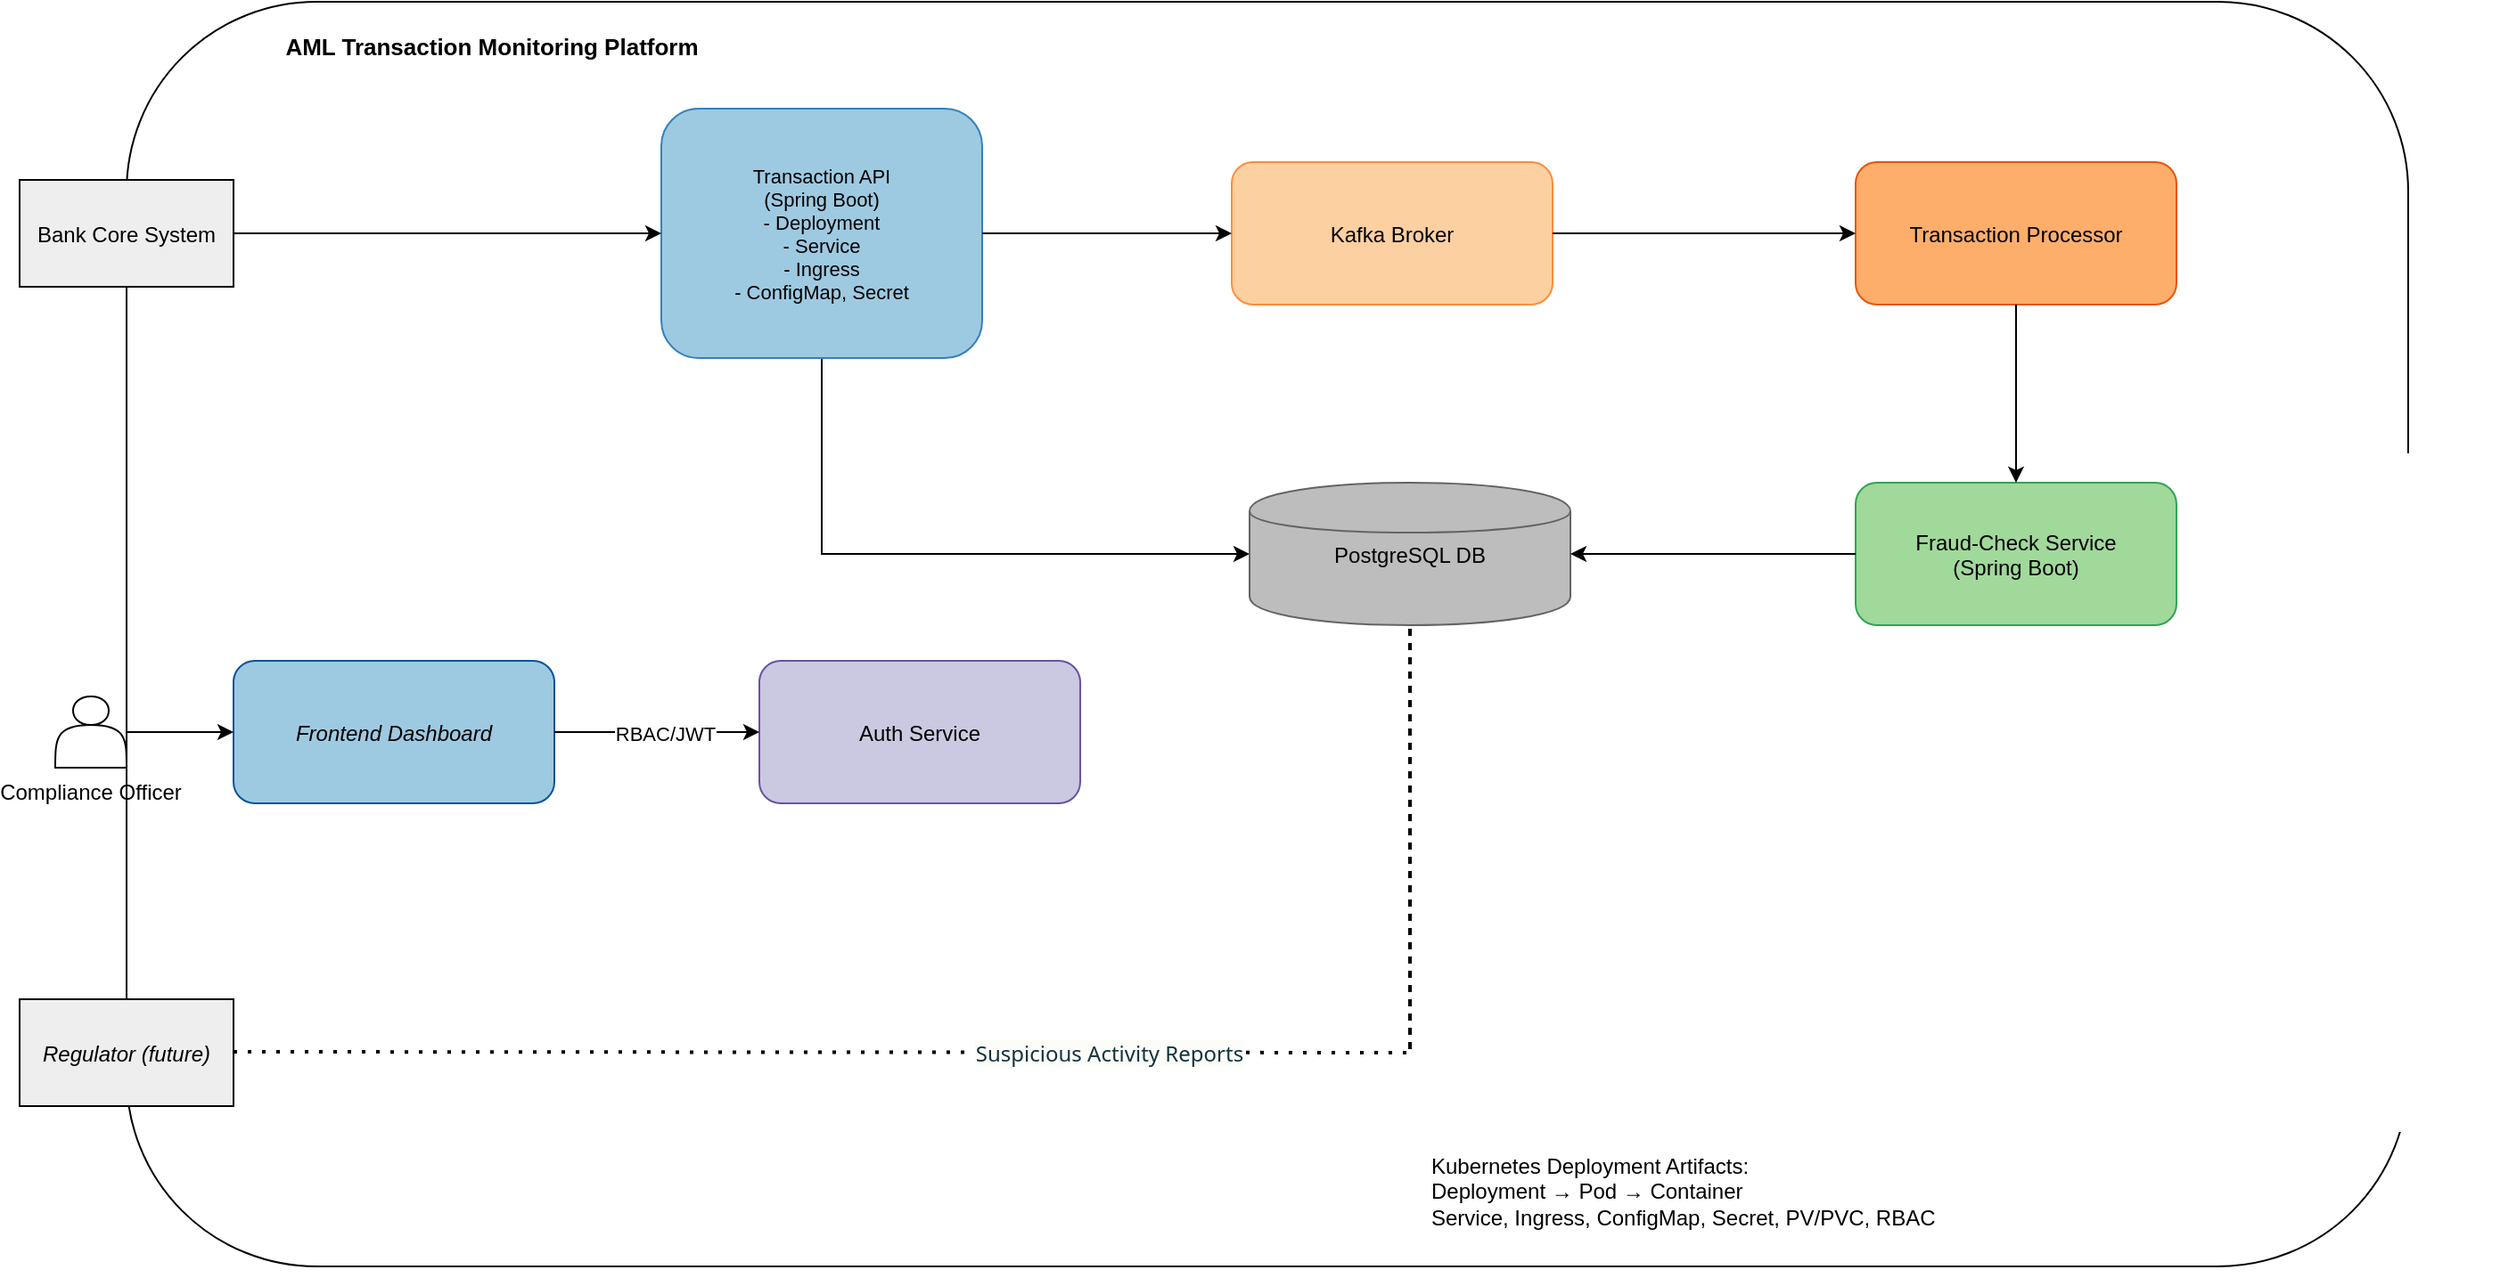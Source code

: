 <mxfile version="28.0.4">
  <diagram name="AML Transaction Monitoring C4" id="aml-tx-monitoring">
    <mxGraphModel dx="1956" dy="604" grid="1" gridSize="10" guides="1" tooltips="1" connect="1" arrows="1" fold="1" page="1" pageScale="1" pageWidth="850" pageHeight="1100" math="0" shadow="0">
      <root>
        <mxCell id="0" />
        <mxCell id="1" parent="0" />
        <mxCell id="2" value="" style="shape=rectangle;rounded=1;strokeColor=#000000;fillColor=#ffffff;fontStyle=1;" parent="1" vertex="1">
          <mxGeometry x="70" y="10" width="1280" height="710" as="geometry" />
        </mxCell>
        <mxCell id="actor1" value="Compliance Officer" style="shape=actor;verticalLabelPosition=bottom;verticalAlign=top;" parent="1" vertex="1">
          <mxGeometry x="30" y="400" width="40" height="40" as="geometry" />
        </mxCell>
        <mxCell id="actor2" value="Bank Core System" style="shape=rectangle;fillColor=#eeeeee;" parent="1" vertex="1">
          <mxGeometry x="10" y="110" width="120" height="60" as="geometry" />
        </mxCell>
        <mxCell id="actor3" value="Regulator (future)" style="shape=rectangle;fillColor=#eeeeee;fontStyle=2;" parent="1" vertex="1">
          <mxGeometry x="10" y="570" width="120" height="60" as="geometry" />
        </mxCell>
        <mxCell id="6ixCsxkOULLU1ZAqAfyu-21" value="" style="edgeStyle=orthogonalEdgeStyle;rounded=0;orthogonalLoop=1;jettySize=auto;html=1;entryX=0;entryY=0.5;entryDx=0;entryDy=0;" edge="1" parent="1" source="api" target="db">
          <mxGeometry relative="1" as="geometry">
            <mxPoint x="280" y="300" as="targetPoint" />
            <Array as="points">
              <mxPoint x="460" y="320" />
            </Array>
          </mxGeometry>
        </mxCell>
        <mxCell id="api" value="Transaction API&#xa;(Spring Boot)&#xa;- Deployment&#xa;- Service&#xa;- Ingress&#xa;- ConfigMap, Secret" style="shape=rectangle;rounded=1;fillColor=#9ecae1;strokeColor=#3182bd;fontSize=11;align=center;" parent="1" vertex="1">
          <mxGeometry x="370" y="70" width="180" height="140" as="geometry" />
        </mxCell>
        <mxCell id="kafka" value="Kafka Broker" style="shape=rectangle;rounded=1;fillColor=#fdd0a2;strokeColor=#fd8d3c;" parent="1" vertex="1">
          <mxGeometry x="690" y="100" width="180" height="80" as="geometry" />
        </mxCell>
        <mxCell id="processor" value="Transaction Processor" style="shape=rectangle;rounded=1;fillColor=#fdae6b;strokeColor=#e6550d;" parent="1" vertex="1">
          <mxGeometry x="1040" y="100" width="180" height="80" as="geometry" />
        </mxCell>
        <mxCell id="fraud" value="Fraud-Check Service&#xa;(Spring Boot)" style="shape=rectangle;rounded=1;fillColor=#a1d99b;strokeColor=#31a354;" parent="1" vertex="1">
          <mxGeometry x="1040" y="280" width="180" height="80" as="geometry" />
        </mxCell>
        <mxCell id="db" value="PostgreSQL DB" style="shape=cylinder;fillColor=#bdbdbd;strokeColor=#636363;" parent="1" vertex="1">
          <mxGeometry x="700" y="280" width="180" height="80" as="geometry" />
        </mxCell>
        <mxCell id="auth" value="Auth Service" style="shape=rectangle;rounded=1;fillColor=#cbc9e2;strokeColor=#6a51a3;" parent="1" vertex="1">
          <mxGeometry x="425" y="380" width="180" height="80" as="geometry" />
        </mxCell>
        <mxCell id="ui" value="Frontend Dashboard" style="shape=rectangle;rounded=1;fillColor=#9ecae1;strokeColor=#08519c;fontStyle=2;" parent="1" vertex="1">
          <mxGeometry x="130" y="380" width="180" height="80" as="geometry" />
        </mxCell>
        <mxCell id="flow1" style="edgeStyle=orthogonalEdgeStyle;rounded=0;strokeColor=#000000;" parent="1" source="actor2" target="api" edge="1">
          <mxGeometry relative="1" as="geometry" />
        </mxCell>
        <mxCell id="flow2" style="edgeStyle=orthogonalEdgeStyle;rounded=0;strokeColor=#000000;" parent="1" source="api" target="kafka" edge="1">
          <mxGeometry relative="1" as="geometry" />
        </mxCell>
        <mxCell id="flow3" style="edgeStyle=orthogonalEdgeStyle;rounded=0;strokeColor=#000000;" parent="1" source="kafka" target="processor" edge="1">
          <mxGeometry relative="1" as="geometry" />
        </mxCell>
        <mxCell id="flow4" style="edgeStyle=orthogonalEdgeStyle;rounded=0;strokeColor=#000000;" parent="1" source="processor" target="fraud" edge="1">
          <mxGeometry relative="1" as="geometry" />
        </mxCell>
        <mxCell id="flow5" style="edgeStyle=orthogonalEdgeStyle;rounded=0;strokeColor=#000000;" parent="1" source="fraud" target="db" edge="1">
          <mxGeometry relative="1" as="geometry" />
        </mxCell>
        <mxCell id="flow6" style="edgeStyle=orthogonalEdgeStyle;rounded=0;strokeColor=#000000;" parent="1" source="actor1" target="ui" edge="1">
          <mxGeometry relative="1" as="geometry" />
        </mxCell>
        <mxCell id="flow7" style="edgeStyle=orthogonalEdgeStyle;rounded=0;strokeColor=#000000;" parent="1" source="ui" target="auth" edge="1">
          <mxGeometry relative="1" as="geometry" />
        </mxCell>
        <mxCell id="6ixCsxkOULLU1ZAqAfyu-24" value="RBAC/JWT" style="edgeLabel;html=1;align=center;verticalAlign=middle;resizable=0;points=[];" vertex="1" connectable="0" parent="flow7">
          <mxGeometry x="0.076" y="-1" relative="1" as="geometry">
            <mxPoint as="offset" />
          </mxGeometry>
        </mxCell>
        <mxCell id="legend" value="Kubernetes Deployment Artifacts:&lt;br&gt;Deployment → Pod → Container&lt;br&gt;Service, Ingress, ConfigMap, Secret, PV/PVC, RBAC" style="text;html=1;fontSize=12;fontColor=#000000;" parent="1" vertex="1">
          <mxGeometry x="800" y="650" width="600" height="80" as="geometry" />
        </mxCell>
        <mxCell id="6ixCsxkOULLU1ZAqAfyu-5" value="&lt;b&gt;&lt;font style=&quot;font-size: 13px;&quot;&gt;AML Transaction Monitoring Platform&lt;/font&gt;&lt;/b&gt;" style="text;html=1;align=center;verticalAlign=middle;whiteSpace=wrap;rounded=0;" vertex="1" parent="1">
          <mxGeometry x="80" y="20" width="390" height="30" as="geometry" />
        </mxCell>
        <mxCell id="6ixCsxkOULLU1ZAqAfyu-14" value="" style="endArrow=none;dashed=1;html=1;dashPattern=1 3;strokeWidth=2;rounded=0;" edge="1" parent="1">
          <mxGeometry width="50" height="50" relative="1" as="geometry">
            <mxPoint x="130" y="599.5" as="sourcePoint" />
            <mxPoint x="790" y="600" as="targetPoint" />
            <Array as="points">
              <mxPoint x="790" y="600" />
              <mxPoint x="790" y="360" />
            </Array>
          </mxGeometry>
        </mxCell>
        <mxCell id="6ixCsxkOULLU1ZAqAfyu-17" value="&lt;span style=&quot;color: oklch(0.304 0.04 213.68); font-family: fkGroteskNeue, &amp;quot;fkGroteskNeue Fallback&amp;quot;, ui-sans-serif, system-ui, -apple-system, &amp;quot;system-ui&amp;quot;, &amp;quot;Segoe UI&amp;quot;, Roboto, &amp;quot;Helvetica Neue&amp;quot;, Arial, &amp;quot;Noto Sans&amp;quot;, sans-serif, &amp;quot;Apple Color Emoji&amp;quot;, &amp;quot;Segoe UI Emoji&amp;quot;, &amp;quot;Segoe UI Symbol&amp;quot;, &amp;quot;Noto Color Emoji&amp;quot;; text-align: left; text-wrap-mode: wrap; background-color: oklch(0.99 0.004 106.47);&quot;&gt;&lt;font style=&quot;font-size: 12px;&quot;&gt;Suspicious Activity Reports&lt;/font&gt;&lt;/span&gt;" style="edgeLabel;html=1;align=center;verticalAlign=middle;resizable=0;points=[];" vertex="1" connectable="0" parent="6ixCsxkOULLU1ZAqAfyu-14">
          <mxGeometry x="-0.144" y="2" relative="1" as="geometry">
            <mxPoint x="3" y="3" as="offset" />
          </mxGeometry>
        </mxCell>
      </root>
    </mxGraphModel>
  </diagram>
</mxfile>
